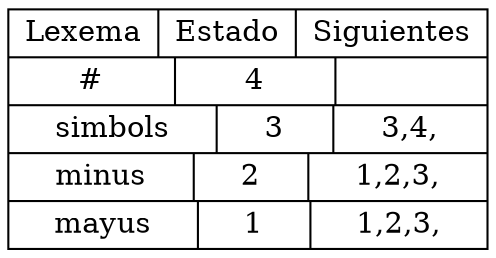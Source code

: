 digraph ListaSiguientes{
rankdir=LR
node[shape= record width=1 height=1];
cabeza[label="{Lexema | Estado | Siguientes}| {# |4|{}}| {simbols |3|{3,4,}}| {minus |2|{1,2,3,}}| {mayus |1|{1,2,3,}}"];

}
